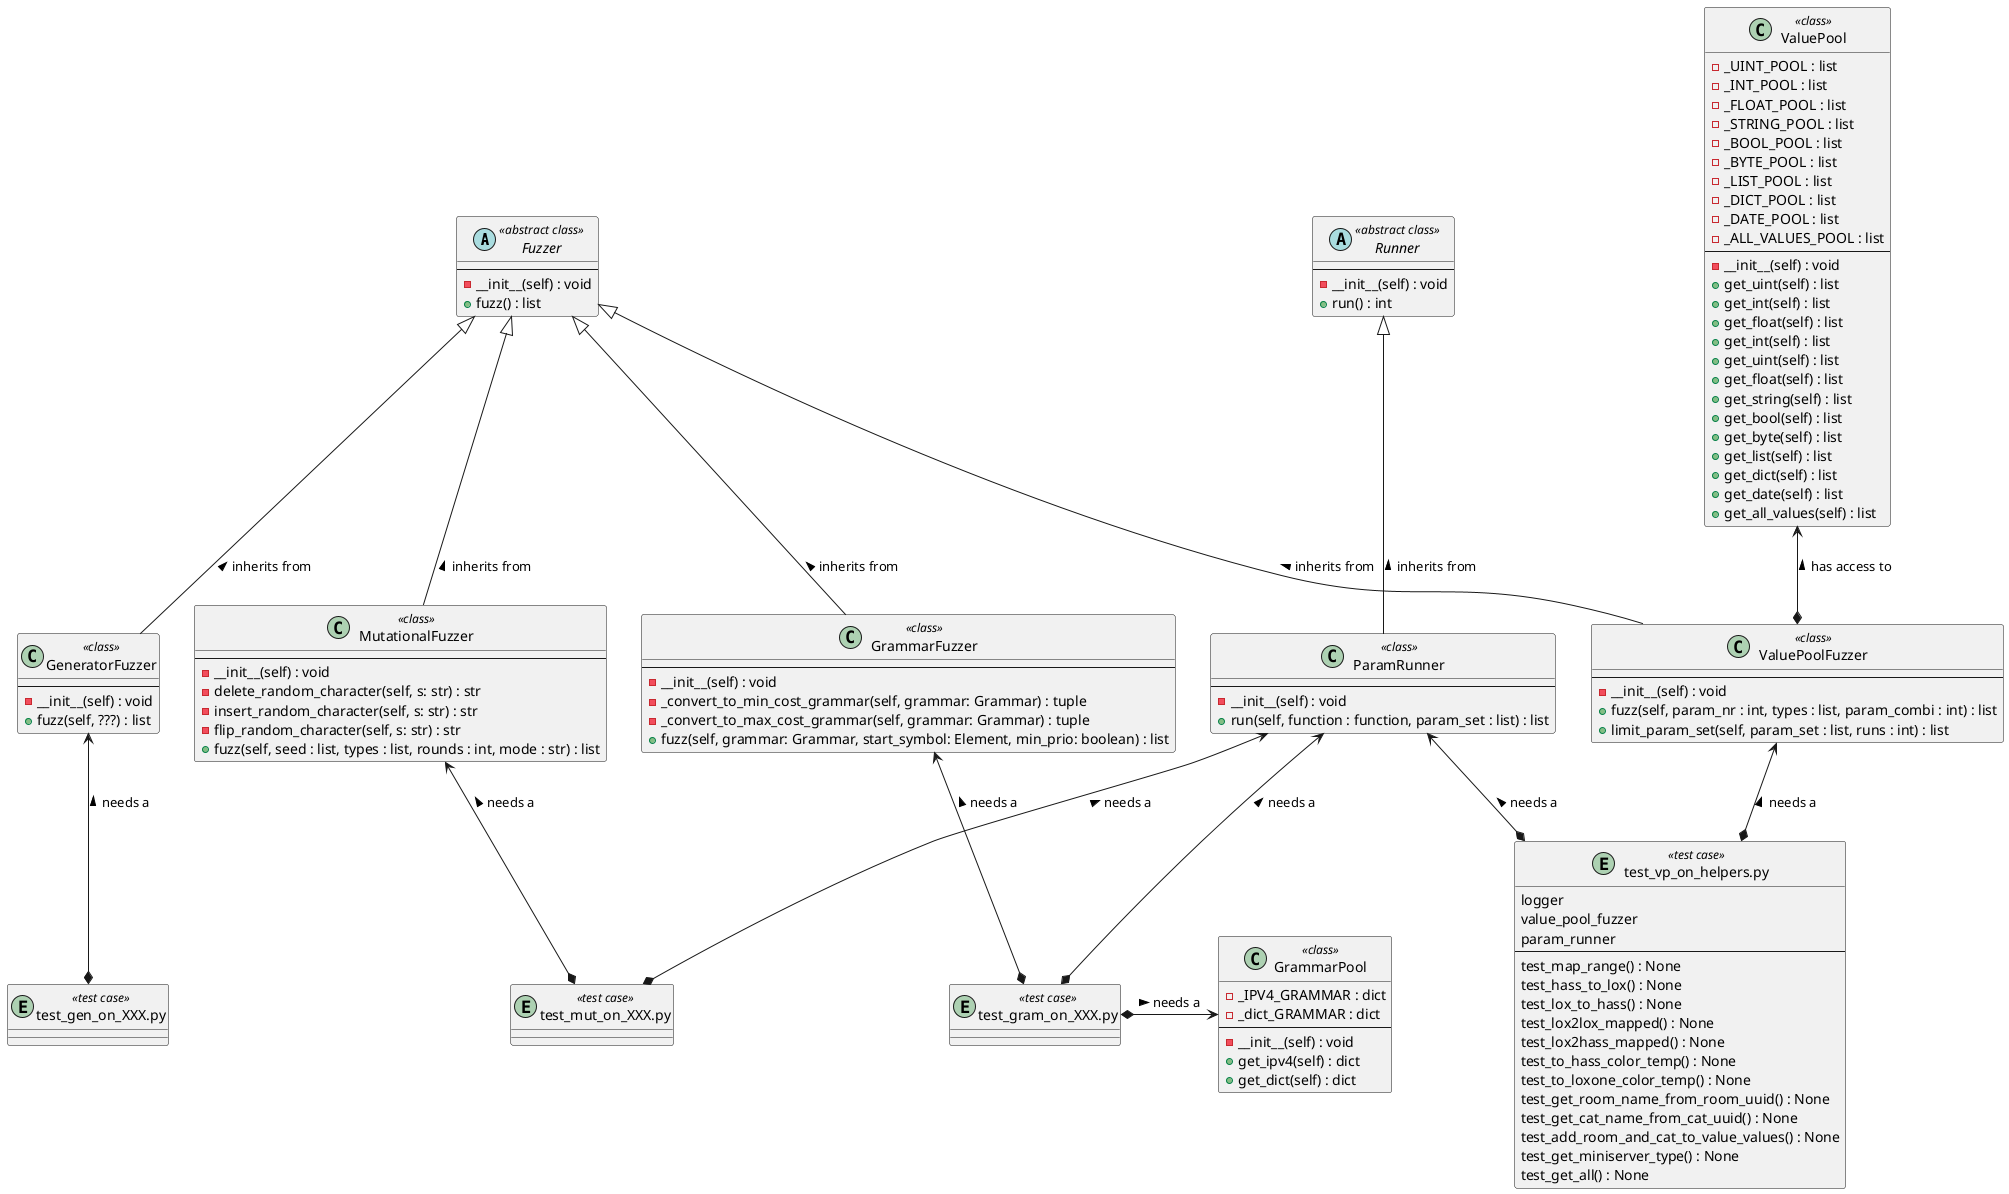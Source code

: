 @startuml fuzzer_overview
allow_mixing
'''''''''''''''''''''''''''''''''''''''
'Fuzzer''''''''''''''''''''''''''''''''
'''''''''''''''''''''''''''''''''''''''
abstract class "Fuzzer" as fuzzer << abstract class >> {
    --
    - __init__(self) : void
    + fuzz() : list
}
'''''''''''''''''''''''''''''''''''''''
class "ValuePoolFuzzer" as VPFuzzer << class >> {
    --
    - __init__(self) : void
    + fuzz(self, param_nr : int, types : list, param_combi : int) : list
    + limit_param_set(self, param_set : list, runs : int) : list
}
class "ValuePool" as VPool << class >> {
    - _UINT_POOL : list
    - _INT_POOL : list
    - _FLOAT_POOL : list
    - _STRING_POOL : list
    - _BOOL_POOL : list
    - _BYTE_POOL : list
    - _LIST_POOL : list
    - _DICT_POOL : list
    - _DATE_POOL : list
    - _ALL_VALUES_POOL : list
    --
    - __init__(self) : void
    + get_uint(self) : list
    + get_int(self) : list
    + get_float(self) : list
    + get_int(self) : list
    + get_uint(self) : list
    + get_float(self) : list
    + get_string(self) : list
    + get_bool(self) : list
    + get_byte(self) : list
    + get_list(self) : list
    + get_dict(self) : list
    + get_date(self) : list
    + get_all_values(self) : list
}
'''''''''''''''''''''''''''''''''''''''
class "GeneratorFuzzer" as GFuzzer << class >> {
    --
    - __init__(self) : void
    + fuzz(self, ???) : list
}
'''''''''''''''''''''''''''''''''''''''
class "GrammarFuzzer" as GrFuzzer << class >> {
    --
    - __init__(self) : void
    - _convert_to_min_cost_grammar(self, grammar: Grammar) : tuple
    - _convert_to_max_cost_grammar(self, grammar: Grammar) : tuple
    + fuzz(self, grammar: Grammar, start_symbol: Element, min_prio: boolean) : list
}
class "GrammarPool" as GrPool << class >> {
    - _IPV4_GRAMMAR : dict
    - _dict_GRAMMAR : dict
    --
    - __init__(self) : void
    + get_ipv4(self) : dict
    + get_dict(self) : dict
}
'''''''''''''''''''''''''''''''''''''''
class "MutationalFuzzer" as MFuzzer << class >> {
    --
    - __init__(self) : void
    - delete_random_character(self, s: str) : str
    - insert_random_character(self, s: str) : str
    - flip_random_character(self, s: str) : str
    + fuzz(self, seed : list, types : list, rounds : int, mode : str) : list
}
'''''''''''''''''''''''''''''''''''''''
'Runner''''''''''''''''''''''''''''''''
'''''''''''''''''''''''''''''''''''''''
abstract class "Runner" as runner << abstract class >> {
    --
    - __init__(self) : void
    + run() : int
}
'''''''''''''''''''''''''''''''''''''''
class "ParamRunner" as PRunner << class >> {
    --
    - __init__(self) : void
    + run(self, function : function, param_set : list) : list
}
'''''''''''''''''''''''''''''''''''''''
'Testcases'''''''''''''''''''''''''''''
'''''''''''''''''''''''''''''''''''''''
entity  "test_vp_on_helpers.py" as test_VP_H << test case >>{
    logger
    value_pool_fuzzer
    param_runner 
    --
    test_map_range() : None
    test_hass_to_lox() : None
    test_lox_to_hass() : None
    test_lox2lox_mapped() : None
    test_lox2hass_mapped() : None
    test_to_hass_color_temp() : None
    test_to_loxone_color_temp() : None
    test_get_room_name_from_room_uuid() : None
    test_get_cat_name_from_cat_uuid() : None
    test_add_room_and_cat_to_value_values() : None
    test_get_miniserver_type() : None
    test_get_all() : None
}
'''''''''''''''''''''''''''''''''''''''
entity  "test_gen_on_XXX.py" as test_GEN << test case >>{

}
'''''''''''''''''''''''''''''''''''''''
entity  "test_gram_on_XXX.py" as test_GRA << test case >>{

}
'''''''''''''''''''''''''''''''''''''''
entity  "test_mut_on_XXX.py" as test_MUT << test case >>{

}
'''''''''''''''''''''''''''''''''''''''
'Fuzzer''''''''''''''''''''''''''''''''
'''''''''''''''''''''''''''''''''''''''
fuzzer <|-- VPFuzzer : inherits from <
VPool <--* VPFuzzer: has access to <
fuzzer <|-- GrFuzzer : inherits from <
fuzzer <|-- GFuzzer : inherits from <
fuzzer <|-- MFuzzer : inherits from <
'''''''''''''''''''''''''''''''''''''''
'Runner''''''''''''''''''''''''''''''''
'''''''''''''''''''''''''''''''''''''''
runner <|-- PRunner : inherits from <
'''''''''''''''''''''''''''''''''''''''
'Testcases'''''''''''''''''''''''''''''
'''''''''''''''''''''''''''''''''''''''
VPFuzzer <--* test_VP_H : needs a <
PRunner <--* test_VP_H : needs a <
'''''''''''''''''''''''''''''''''''''''
GrFuzzer <--* test_GRA : needs a <
PRunner <--* test_GRA : needs a <
test_GRA *-> GrPool: needs a >
'''''''''''''''''''''''''''''''''''''''
GFuzzer <--* test_GEN : needs a <
'''''''''''''''''''''''''''''''''''''''
MFuzzer <--* test_MUT : needs a <
PRunner <--* test_MUT : needs a <
@enduml